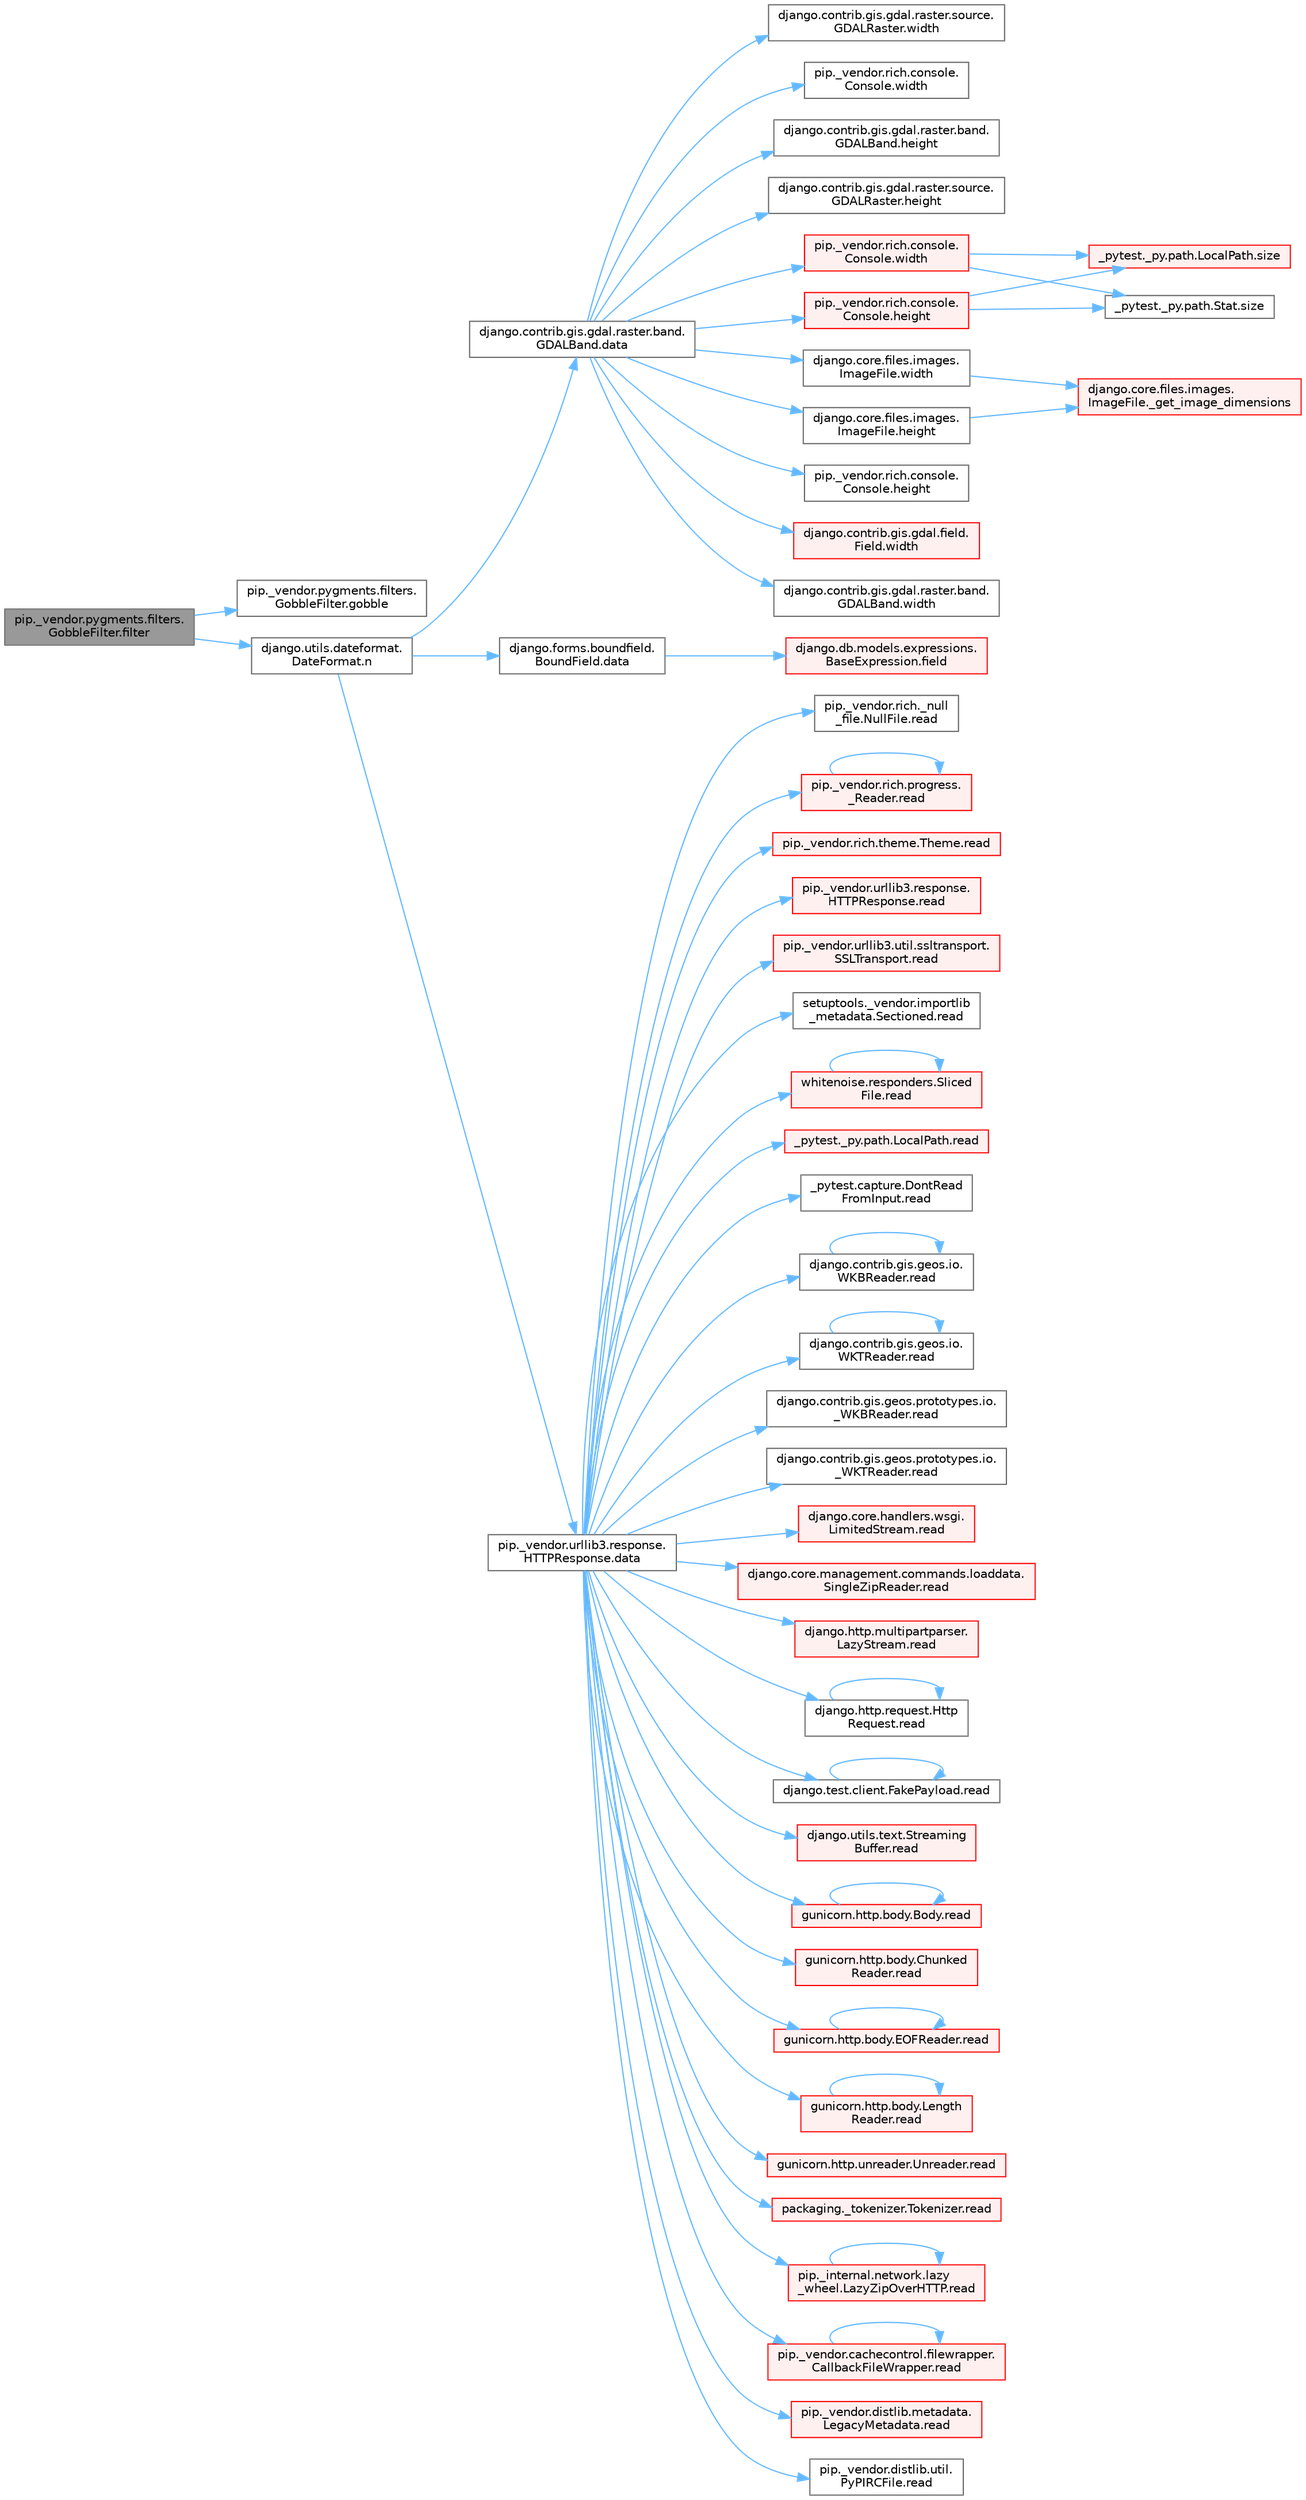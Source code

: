 digraph "pip._vendor.pygments.filters.GobbleFilter.filter"
{
 // LATEX_PDF_SIZE
  bgcolor="transparent";
  edge [fontname=Helvetica,fontsize=10,labelfontname=Helvetica,labelfontsize=10];
  node [fontname=Helvetica,fontsize=10,shape=box,height=0.2,width=0.4];
  rankdir="LR";
  Node1 [id="Node000001",label="pip._vendor.pygments.filters.\lGobbleFilter.filter",height=0.2,width=0.4,color="gray40", fillcolor="grey60", style="filled", fontcolor="black",tooltip=" "];
  Node1 -> Node2 [id="edge1_Node000001_Node000002",color="steelblue1",style="solid",tooltip=" "];
  Node2 [id="Node000002",label="pip._vendor.pygments.filters.\lGobbleFilter.gobble",height=0.2,width=0.4,color="grey40", fillcolor="white", style="filled",URL="$classpip_1_1__vendor_1_1pygments_1_1filters_1_1_gobble_filter.html#a7bd0ebe4914e4df55d33620cf622db36",tooltip=" "];
  Node1 -> Node3 [id="edge2_Node000001_Node000003",color="steelblue1",style="solid",tooltip=" "];
  Node3 [id="Node000003",label="django.utils.dateformat.\lDateFormat.n",height=0.2,width=0.4,color="grey40", fillcolor="white", style="filled",URL="$classdjango_1_1utils_1_1dateformat_1_1_date_format.html#a1ae7b2d5135c8aa3d1117e7906704ee8",tooltip=" "];
  Node3 -> Node4 [id="edge3_Node000003_Node000004",color="steelblue1",style="solid",tooltip=" "];
  Node4 [id="Node000004",label="django.contrib.gis.gdal.raster.band.\lGDALBand.data",height=0.2,width=0.4,color="grey40", fillcolor="white", style="filled",URL="$classdjango_1_1contrib_1_1gis_1_1gdal_1_1raster_1_1band_1_1_g_d_a_l_band.html#a5d37dc4c4d5a50a21b75460e75f9ee4d",tooltip=" "];
  Node4 -> Node5 [id="edge4_Node000004_Node000005",color="steelblue1",style="solid",tooltip=" "];
  Node5 [id="Node000005",label="django.contrib.gis.gdal.raster.band.\lGDALBand.height",height=0.2,width=0.4,color="grey40", fillcolor="white", style="filled",URL="$classdjango_1_1contrib_1_1gis_1_1gdal_1_1raster_1_1band_1_1_g_d_a_l_band.html#a7bea10d663b16684316ee8a95120ed62",tooltip=" "];
  Node4 -> Node6 [id="edge5_Node000004_Node000006",color="steelblue1",style="solid",tooltip=" "];
  Node6 [id="Node000006",label="django.contrib.gis.gdal.raster.source.\lGDALRaster.height",height=0.2,width=0.4,color="grey40", fillcolor="white", style="filled",URL="$classdjango_1_1contrib_1_1gis_1_1gdal_1_1raster_1_1source_1_1_g_d_a_l_raster.html#a5a893c132270fb65d330a59510a6bff0",tooltip=" "];
  Node4 -> Node7 [id="edge6_Node000004_Node000007",color="steelblue1",style="solid",tooltip=" "];
  Node7 [id="Node000007",label="django.core.files.images.\lImageFile.height",height=0.2,width=0.4,color="grey40", fillcolor="white", style="filled",URL="$classdjango_1_1core_1_1files_1_1images_1_1_image_file.html#ad4617c14c2a4ffe0b677cd7c1579bd20",tooltip=" "];
  Node7 -> Node8 [id="edge7_Node000007_Node000008",color="steelblue1",style="solid",tooltip=" "];
  Node8 [id="Node000008",label="django.core.files.images.\lImageFile._get_image_dimensions",height=0.2,width=0.4,color="red", fillcolor="#FFF0F0", style="filled",URL="$classdjango_1_1core_1_1files_1_1images_1_1_image_file.html#a2832e2235f63c851f4652a4ea59ec924",tooltip=" "];
  Node4 -> Node4523 [id="edge8_Node000004_Node004523",color="steelblue1",style="solid",tooltip=" "];
  Node4523 [id="Node004523",label="pip._vendor.rich.console.\lConsole.height",height=0.2,width=0.4,color="red", fillcolor="#FFF0F0", style="filled",URL="$classpip_1_1__vendor_1_1rich_1_1console_1_1_console.html#adf55ca44bd09a7285363cdfd2a411a53",tooltip=" "];
  Node4523 -> Node1445 [id="edge9_Node004523_Node001445",color="steelblue1",style="solid",tooltip=" "];
  Node1445 [id="Node001445",label="_pytest._py.path.LocalPath.size",height=0.2,width=0.4,color="red", fillcolor="#FFF0F0", style="filled",URL="$class__pytest_1_1__py_1_1path_1_1_local_path.html#a01312293d7ed99c7153402aa1c228012",tooltip=" "];
  Node4523 -> Node1449 [id="edge10_Node004523_Node001449",color="steelblue1",style="solid",tooltip=" "];
  Node1449 [id="Node001449",label="_pytest._py.path.Stat.size",height=0.2,width=0.4,color="grey40", fillcolor="white", style="filled",URL="$class__pytest_1_1__py_1_1path_1_1_stat.html#a206ba7bd29fc72352b3af66d7a7aafef",tooltip=" "];
  Node4 -> Node4524 [id="edge11_Node000004_Node004524",color="steelblue1",style="solid",tooltip=" "];
  Node4524 [id="Node004524",label="pip._vendor.rich.console.\lConsole.height",height=0.2,width=0.4,color="grey40", fillcolor="white", style="filled",URL="$classpip_1_1__vendor_1_1rich_1_1console_1_1_console.html#ab53d9f9fda0d620f747ea404220d1e89",tooltip=" "];
  Node4 -> Node1565 [id="edge12_Node000004_Node001565",color="steelblue1",style="solid",tooltip=" "];
  Node1565 [id="Node001565",label="django.contrib.gis.gdal.field.\lField.width",height=0.2,width=0.4,color="red", fillcolor="#FFF0F0", style="filled",URL="$classdjango_1_1contrib_1_1gis_1_1gdal_1_1field_1_1_field.html#a9d43a623b937f633a9e6dca9323f5fa7",tooltip=" "];
  Node4 -> Node1566 [id="edge13_Node000004_Node001566",color="steelblue1",style="solid",tooltip=" "];
  Node1566 [id="Node001566",label="django.contrib.gis.gdal.raster.band.\lGDALBand.width",height=0.2,width=0.4,color="grey40", fillcolor="white", style="filled",URL="$classdjango_1_1contrib_1_1gis_1_1gdal_1_1raster_1_1band_1_1_g_d_a_l_band.html#a407780888708f2bb99b4d298eb6d8062",tooltip=" "];
  Node4 -> Node1567 [id="edge14_Node000004_Node001567",color="steelblue1",style="solid",tooltip=" "];
  Node1567 [id="Node001567",label="django.contrib.gis.gdal.raster.source.\lGDALRaster.width",height=0.2,width=0.4,color="grey40", fillcolor="white", style="filled",URL="$classdjango_1_1contrib_1_1gis_1_1gdal_1_1raster_1_1source_1_1_g_d_a_l_raster.html#a58442e42bce5bcabb54fab7a2e636bc2",tooltip=" "];
  Node4 -> Node1568 [id="edge15_Node000004_Node001568",color="steelblue1",style="solid",tooltip=" "];
  Node1568 [id="Node001568",label="django.core.files.images.\lImageFile.width",height=0.2,width=0.4,color="grey40", fillcolor="white", style="filled",URL="$classdjango_1_1core_1_1files_1_1images_1_1_image_file.html#a3a50a37ab3f2d7395c892a262ecb49bc",tooltip=" "];
  Node1568 -> Node8 [id="edge16_Node001568_Node000008",color="steelblue1",style="solid",tooltip=" "];
  Node4 -> Node1569 [id="edge17_Node000004_Node001569",color="steelblue1",style="solid",tooltip=" "];
  Node1569 [id="Node001569",label="pip._vendor.rich.console.\lConsole.width",height=0.2,width=0.4,color="red", fillcolor="#FFF0F0", style="filled",URL="$classpip_1_1__vendor_1_1rich_1_1console_1_1_console.html#a3163e1b4e2842bc355d0f5c3100ecc08",tooltip=" "];
  Node1569 -> Node1445 [id="edge18_Node001569_Node001445",color="steelblue1",style="solid",tooltip=" "];
  Node1569 -> Node1449 [id="edge19_Node001569_Node001449",color="steelblue1",style="solid",tooltip=" "];
  Node4 -> Node1570 [id="edge20_Node000004_Node001570",color="steelblue1",style="solid",tooltip=" "];
  Node1570 [id="Node001570",label="pip._vendor.rich.console.\lConsole.width",height=0.2,width=0.4,color="grey40", fillcolor="white", style="filled",URL="$classpip_1_1__vendor_1_1rich_1_1console_1_1_console.html#aa2ba8c5fa1dd224794b0ac2acd384863",tooltip=" "];
  Node3 -> Node485 [id="edge21_Node000003_Node000485",color="steelblue1",style="solid",tooltip=" "];
  Node485 [id="Node000485",label="django.forms.boundfield.\lBoundField.data",height=0.2,width=0.4,color="grey40", fillcolor="white", style="filled",URL="$classdjango_1_1forms_1_1boundfield_1_1_bound_field.html#ad38e19a5099c352218e82322f47b020c",tooltip=" "];
  Node485 -> Node108 [id="edge22_Node000485_Node000108",color="steelblue1",style="solid",tooltip=" "];
  Node108 [id="Node000108",label="django.db.models.expressions.\lBaseExpression.field",height=0.2,width=0.4,color="red", fillcolor="#FFF0F0", style="filled",URL="$classdjango_1_1db_1_1models_1_1expressions_1_1_base_expression.html#a70aeb35391ada82c2e9f02b1c3ac150c",tooltip=" "];
  Node3 -> Node486 [id="edge23_Node000003_Node000486",color="steelblue1",style="solid",tooltip=" "];
  Node486 [id="Node000486",label="pip._vendor.urllib3.response.\lHTTPResponse.data",height=0.2,width=0.4,color="grey40", fillcolor="white", style="filled",URL="$classpip_1_1__vendor_1_1urllib3_1_1response_1_1_h_t_t_p_response.html#abf3c538704803faf453331b0031f3bdd",tooltip=" "];
  Node486 -> Node47 [id="edge24_Node000486_Node000047",color="steelblue1",style="solid",tooltip=" "];
  Node47 [id="Node000047",label="_pytest._py.path.LocalPath.read",height=0.2,width=0.4,color="red", fillcolor="#FFF0F0", style="filled",URL="$class__pytest_1_1__py_1_1path_1_1_local_path.html#a8640b65f715ce8a258379deb78a68fd8",tooltip=" "];
  Node486 -> Node487 [id="edge25_Node000486_Node000487",color="steelblue1",style="solid",tooltip=" "];
  Node487 [id="Node000487",label="_pytest.capture.DontRead\lFromInput.read",height=0.2,width=0.4,color="grey40", fillcolor="white", style="filled",URL="$class__pytest_1_1capture_1_1_dont_read_from_input.html#abe84d6d5626bed2fa4f52408d2b95d3f",tooltip=" "];
  Node486 -> Node488 [id="edge26_Node000486_Node000488",color="steelblue1",style="solid",tooltip=" "];
  Node488 [id="Node000488",label="django.contrib.gis.geos.io.\lWKBReader.read",height=0.2,width=0.4,color="grey40", fillcolor="white", style="filled",URL="$classdjango_1_1contrib_1_1gis_1_1geos_1_1io_1_1_w_k_b_reader.html#a690153c2f609f20814011beceded4ce6",tooltip=" "];
  Node488 -> Node488 [id="edge27_Node000488_Node000488",color="steelblue1",style="solid",tooltip=" "];
  Node486 -> Node489 [id="edge28_Node000486_Node000489",color="steelblue1",style="solid",tooltip=" "];
  Node489 [id="Node000489",label="django.contrib.gis.geos.io.\lWKTReader.read",height=0.2,width=0.4,color="grey40", fillcolor="white", style="filled",URL="$classdjango_1_1contrib_1_1gis_1_1geos_1_1io_1_1_w_k_t_reader.html#af8cdf42c9388b4ca18b86af2cd174dd0",tooltip=" "];
  Node489 -> Node489 [id="edge29_Node000489_Node000489",color="steelblue1",style="solid",tooltip=" "];
  Node486 -> Node490 [id="edge30_Node000486_Node000490",color="steelblue1",style="solid",tooltip=" "];
  Node490 [id="Node000490",label="django.contrib.gis.geos.prototypes.io.\l_WKBReader.read",height=0.2,width=0.4,color="grey40", fillcolor="white", style="filled",URL="$classdjango_1_1contrib_1_1gis_1_1geos_1_1prototypes_1_1io_1_1___w_k_b_reader.html#a71e78ed5a74b998533ef3801723a5827",tooltip=" "];
  Node486 -> Node491 [id="edge31_Node000486_Node000491",color="steelblue1",style="solid",tooltip=" "];
  Node491 [id="Node000491",label="django.contrib.gis.geos.prototypes.io.\l_WKTReader.read",height=0.2,width=0.4,color="grey40", fillcolor="white", style="filled",URL="$classdjango_1_1contrib_1_1gis_1_1geos_1_1prototypes_1_1io_1_1___w_k_t_reader.html#a97b2007978d99bec56d1bbf4091dd46a",tooltip=" "];
  Node486 -> Node492 [id="edge32_Node000486_Node000492",color="steelblue1",style="solid",tooltip=" "];
  Node492 [id="Node000492",label="django.core.handlers.wsgi.\lLimitedStream.read",height=0.2,width=0.4,color="red", fillcolor="#FFF0F0", style="filled",URL="$classdjango_1_1core_1_1handlers_1_1wsgi_1_1_limited_stream.html#a01766186550a2bafd2a0c0cac1117797",tooltip=" "];
  Node486 -> Node496 [id="edge33_Node000486_Node000496",color="steelblue1",style="solid",tooltip=" "];
  Node496 [id="Node000496",label="django.core.management.commands.loaddata.\lSingleZipReader.read",height=0.2,width=0.4,color="red", fillcolor="#FFF0F0", style="filled",URL="$classdjango_1_1core_1_1management_1_1commands_1_1loaddata_1_1_single_zip_reader.html#a6c6512afb638e535f6d9973329238ec1",tooltip=" "];
  Node486 -> Node501 [id="edge34_Node000486_Node000501",color="steelblue1",style="solid",tooltip=" "];
  Node501 [id="Node000501",label="django.http.multipartparser.\lLazyStream.read",height=0.2,width=0.4,color="red", fillcolor="#FFF0F0", style="filled",URL="$classdjango_1_1http_1_1multipartparser_1_1_lazy_stream.html#af5553676fbef507453fe16dbce30f2d6",tooltip=" "];
  Node486 -> Node504 [id="edge35_Node000486_Node000504",color="steelblue1",style="solid",tooltip=" "];
  Node504 [id="Node000504",label="django.http.request.Http\lRequest.read",height=0.2,width=0.4,color="grey40", fillcolor="white", style="filled",URL="$classdjango_1_1http_1_1request_1_1_http_request.html#a7b5205e754042f5dc1400c5f6884da05",tooltip=" "];
  Node504 -> Node504 [id="edge36_Node000504_Node000504",color="steelblue1",style="solid",tooltip=" "];
  Node486 -> Node505 [id="edge37_Node000486_Node000505",color="steelblue1",style="solid",tooltip=" "];
  Node505 [id="Node000505",label="django.test.client.FakePayload.read",height=0.2,width=0.4,color="grey40", fillcolor="white", style="filled",URL="$classdjango_1_1test_1_1client_1_1_fake_payload.html#a4968728a37f7ecfa436f7156923f32fc",tooltip=" "];
  Node505 -> Node505 [id="edge38_Node000505_Node000505",color="steelblue1",style="solid",tooltip=" "];
  Node486 -> Node506 [id="edge39_Node000486_Node000506",color="steelblue1",style="solid",tooltip=" "];
  Node506 [id="Node000506",label="django.utils.text.Streaming\lBuffer.read",height=0.2,width=0.4,color="red", fillcolor="#FFF0F0", style="filled",URL="$classdjango_1_1utils_1_1text_1_1_streaming_buffer.html#a0d8c76cbb45b290915e65a79dabe0d7b",tooltip=" "];
  Node486 -> Node541 [id="edge40_Node000486_Node000541",color="steelblue1",style="solid",tooltip=" "];
  Node541 [id="Node000541",label="gunicorn.http.body.Body.read",height=0.2,width=0.4,color="red", fillcolor="#FFF0F0", style="filled",URL="$classgunicorn_1_1http_1_1body_1_1_body.html#a26fa33ab9da80d4da60638f902d8bbd8",tooltip=" "];
  Node541 -> Node541 [id="edge41_Node000541_Node000541",color="steelblue1",style="solid",tooltip=" "];
  Node486 -> Node544 [id="edge42_Node000486_Node000544",color="steelblue1",style="solid",tooltip=" "];
  Node544 [id="Node000544",label="gunicorn.http.body.Chunked\lReader.read",height=0.2,width=0.4,color="red", fillcolor="#FFF0F0", style="filled",URL="$classgunicorn_1_1http_1_1body_1_1_chunked_reader.html#aa291cdee58cf19e63d92914442ab2d7e",tooltip=" "];
  Node486 -> Node550 [id="edge43_Node000486_Node000550",color="steelblue1",style="solid",tooltip=" "];
  Node550 [id="Node000550",label="gunicorn.http.body.EOFReader.read",height=0.2,width=0.4,color="red", fillcolor="#FFF0F0", style="filled",URL="$classgunicorn_1_1http_1_1body_1_1_e_o_f_reader.html#a6ae0aab25c53911d59fcbb87c1dfa602",tooltip=" "];
  Node550 -> Node550 [id="edge44_Node000550_Node000550",color="steelblue1",style="solid",tooltip=" "];
  Node486 -> Node553 [id="edge45_Node000486_Node000553",color="steelblue1",style="solid",tooltip=" "];
  Node553 [id="Node000553",label="gunicorn.http.body.Length\lReader.read",height=0.2,width=0.4,color="red", fillcolor="#FFF0F0", style="filled",URL="$classgunicorn_1_1http_1_1body_1_1_length_reader.html#a78c9415492b01b7b1553a481fe9aef7e",tooltip=" "];
  Node553 -> Node553 [id="edge46_Node000553_Node000553",color="steelblue1",style="solid",tooltip=" "];
  Node486 -> Node555 [id="edge47_Node000486_Node000555",color="steelblue1",style="solid",tooltip=" "];
  Node555 [id="Node000555",label="gunicorn.http.unreader.Unreader.read",height=0.2,width=0.4,color="red", fillcolor="#FFF0F0", style="filled",URL="$classgunicorn_1_1http_1_1unreader_1_1_unreader.html#a4d05a3b72ffb1dd09d3e4b3dd1d1e44c",tooltip=" "];
  Node486 -> Node4320 [id="edge48_Node000486_Node004320",color="steelblue1",style="solid",tooltip=" "];
  Node4320 [id="Node004320",label="packaging._tokenizer.Tokenizer.read",height=0.2,width=0.4,color="red", fillcolor="#FFF0F0", style="filled",URL="$classpackaging_1_1__tokenizer_1_1_tokenizer.html#a0338e1186dd1574082f047fdff9b3b2d",tooltip=" "];
  Node486 -> Node4321 [id="edge49_Node000486_Node004321",color="steelblue1",style="solid",tooltip=" "];
  Node4321 [id="Node004321",label="pip._internal.network.lazy\l_wheel.LazyZipOverHTTP.read",height=0.2,width=0.4,color="red", fillcolor="#FFF0F0", style="filled",URL="$classpip_1_1__internal_1_1network_1_1lazy__wheel_1_1_lazy_zip_over_h_t_t_p.html#adb8837e292941df2568b4de4082ecf19",tooltip=" "];
  Node4321 -> Node4321 [id="edge50_Node004321_Node004321",color="steelblue1",style="solid",tooltip=" "];
  Node486 -> Node4335 [id="edge51_Node000486_Node004335",color="steelblue1",style="solid",tooltip=" "];
  Node4335 [id="Node004335",label="pip._vendor.cachecontrol.filewrapper.\lCallbackFileWrapper.read",height=0.2,width=0.4,color="red", fillcolor="#FFF0F0", style="filled",URL="$classpip_1_1__vendor_1_1cachecontrol_1_1filewrapper_1_1_callback_file_wrapper.html#afceb112c071f7b24b9db274a61213b68",tooltip=" "];
  Node4335 -> Node4335 [id="edge52_Node004335_Node004335",color="steelblue1",style="solid",tooltip=" "];
  Node486 -> Node4337 [id="edge53_Node000486_Node004337",color="steelblue1",style="solid",tooltip=" "];
  Node4337 [id="Node004337",label="pip._vendor.distlib.metadata.\lLegacyMetadata.read",height=0.2,width=0.4,color="red", fillcolor="#FFF0F0", style="filled",URL="$classpip_1_1__vendor_1_1distlib_1_1metadata_1_1_legacy_metadata.html#a5473003d19554803bc6f7f4af863060f",tooltip=" "];
  Node486 -> Node4339 [id="edge54_Node000486_Node004339",color="steelblue1",style="solid",tooltip=" "];
  Node4339 [id="Node004339",label="pip._vendor.distlib.util.\lPyPIRCFile.read",height=0.2,width=0.4,color="grey40", fillcolor="white", style="filled",URL="$classpip_1_1__vendor_1_1distlib_1_1util_1_1_py_p_i_r_c_file.html#a9db831938fff0ca340efdb70381bc7b1",tooltip=" "];
  Node486 -> Node4340 [id="edge55_Node000486_Node004340",color="steelblue1",style="solid",tooltip=" "];
  Node4340 [id="Node004340",label="pip._vendor.rich._null\l_file.NullFile.read",height=0.2,width=0.4,color="grey40", fillcolor="white", style="filled",URL="$classpip_1_1__vendor_1_1rich_1_1__null__file_1_1_null_file.html#a34cd6b7fcb25c35b0edeb1a291403522",tooltip=" "];
  Node486 -> Node4341 [id="edge56_Node000486_Node004341",color="steelblue1",style="solid",tooltip=" "];
  Node4341 [id="Node004341",label="pip._vendor.rich.progress.\l_Reader.read",height=0.2,width=0.4,color="red", fillcolor="#FFF0F0", style="filled",URL="$classpip_1_1__vendor_1_1rich_1_1progress_1_1___reader.html#abc9a19c1ccc4057e665996a500814420",tooltip=" "];
  Node4341 -> Node4341 [id="edge57_Node004341_Node004341",color="steelblue1",style="solid",tooltip=" "];
  Node486 -> Node4342 [id="edge58_Node000486_Node004342",color="steelblue1",style="solid",tooltip=" "];
  Node4342 [id="Node004342",label="pip._vendor.rich.theme.Theme.read",height=0.2,width=0.4,color="red", fillcolor="#FFF0F0", style="filled",URL="$classpip_1_1__vendor_1_1rich_1_1theme_1_1_theme.html#af15902d143164bd9dace530822864b4f",tooltip=" "];
  Node486 -> Node4345 [id="edge59_Node000486_Node004345",color="steelblue1",style="solid",tooltip=" "];
  Node4345 [id="Node004345",label="pip._vendor.urllib3.response.\lHTTPResponse.read",height=0.2,width=0.4,color="red", fillcolor="#FFF0F0", style="filled",URL="$classpip_1_1__vendor_1_1urllib3_1_1response_1_1_h_t_t_p_response.html#af2e8ded2867c7f29976cbe251a10178f",tooltip=" "];
  Node486 -> Node4252 [id="edge60_Node000486_Node004252",color="steelblue1",style="solid",tooltip=" "];
  Node4252 [id="Node004252",label="pip._vendor.urllib3.util.ssltransport.\lSSLTransport.read",height=0.2,width=0.4,color="red", fillcolor="#FFF0F0", style="filled",URL="$classpip_1_1__vendor_1_1urllib3_1_1util_1_1ssltransport_1_1_s_s_l_transport.html#a3311c85a8b31a1b389bd7013abdf6fd3",tooltip=" "];
  Node486 -> Node4351 [id="edge61_Node000486_Node004351",color="steelblue1",style="solid",tooltip=" "];
  Node4351 [id="Node004351",label="setuptools._vendor.importlib\l_metadata.Sectioned.read",height=0.2,width=0.4,color="grey40", fillcolor="white", style="filled",URL="$classsetuptools_1_1__vendor_1_1importlib__metadata_1_1_sectioned.html#aee19f1f55f0052af789e28b91d52c5bb",tooltip=" "];
  Node486 -> Node4352 [id="edge62_Node000486_Node004352",color="steelblue1",style="solid",tooltip=" "];
  Node4352 [id="Node004352",label="whitenoise.responders.Sliced\lFile.read",height=0.2,width=0.4,color="red", fillcolor="#FFF0F0", style="filled",URL="$classwhitenoise_1_1responders_1_1_sliced_file.html#af949d31457d709043147db62165bfa8d",tooltip=" "];
  Node4352 -> Node4352 [id="edge63_Node004352_Node004352",color="steelblue1",style="solid",tooltip=" "];
}
